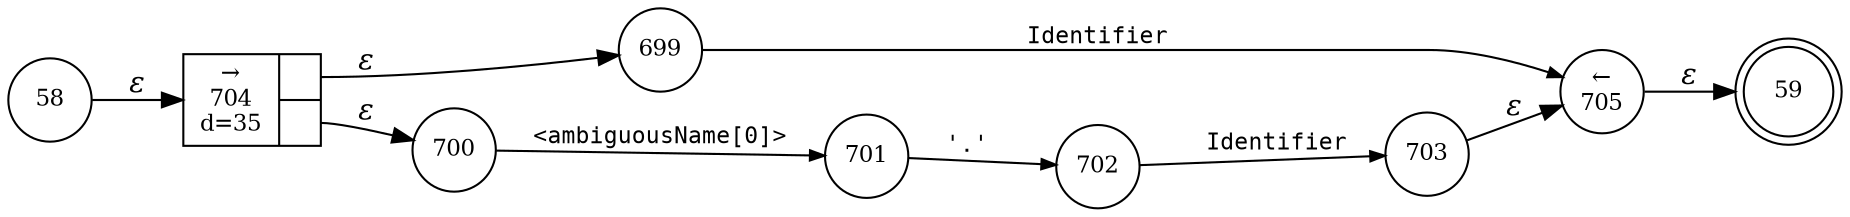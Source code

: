 digraph ATN {
rankdir=LR;
s59[fontsize=11, label="59", shape=doublecircle, fixedsize=true, width=.6];
s704[fontsize=11,label="{&rarr;\n704\nd=35|{<p0>|<p1>}}", shape=record, fixedsize=false, peripheries=1];
s705[fontsize=11,label="&larr;\n705", shape=circle, fixedsize=true, width=.55, peripheries=1];
s58[fontsize=11,label="58", shape=circle, fixedsize=true, width=.55, peripheries=1];
s699[fontsize=11,label="699", shape=circle, fixedsize=true, width=.55, peripheries=1];
s700[fontsize=11,label="700", shape=circle, fixedsize=true, width=.55, peripheries=1];
s701[fontsize=11,label="701", shape=circle, fixedsize=true, width=.55, peripheries=1];
s702[fontsize=11,label="702", shape=circle, fixedsize=true, width=.55, peripheries=1];
s703[fontsize=11,label="703", shape=circle, fixedsize=true, width=.55, peripheries=1];
s58 -> s704 [fontname="Times-Italic", label="&epsilon;"];
s704:p0 -> s699 [fontname="Times-Italic", label="&epsilon;"];
s704:p1 -> s700 [fontname="Times-Italic", label="&epsilon;"];
s699 -> s705 [fontsize=11, fontname="Courier", arrowsize=.7, label = "Identifier", arrowhead = normal];
s700 -> s701 [fontsize=11, fontname="Courier", arrowsize=.7, label = "<ambiguousName[0]>", arrowhead = normal];
s705 -> s59 [fontname="Times-Italic", label="&epsilon;"];
s701 -> s702 [fontsize=11, fontname="Courier", arrowsize=.7, label = "'.'", arrowhead = normal];
s702 -> s703 [fontsize=11, fontname="Courier", arrowsize=.7, label = "Identifier", arrowhead = normal];
s703 -> s705 [fontname="Times-Italic", label="&epsilon;"];
}